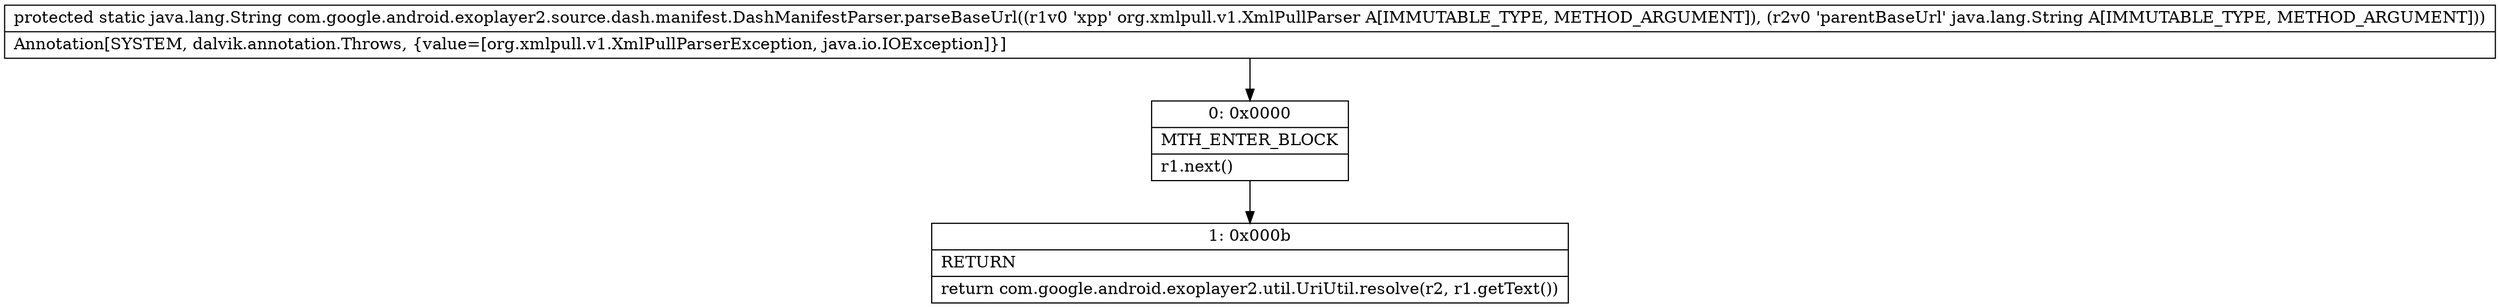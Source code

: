 digraph "CFG forcom.google.android.exoplayer2.source.dash.manifest.DashManifestParser.parseBaseUrl(Lorg\/xmlpull\/v1\/XmlPullParser;Ljava\/lang\/String;)Ljava\/lang\/String;" {
Node_0 [shape=record,label="{0\:\ 0x0000|MTH_ENTER_BLOCK\l|r1.next()\l}"];
Node_1 [shape=record,label="{1\:\ 0x000b|RETURN\l|return com.google.android.exoplayer2.util.UriUtil.resolve(r2, r1.getText())\l}"];
MethodNode[shape=record,label="{protected static java.lang.String com.google.android.exoplayer2.source.dash.manifest.DashManifestParser.parseBaseUrl((r1v0 'xpp' org.xmlpull.v1.XmlPullParser A[IMMUTABLE_TYPE, METHOD_ARGUMENT]), (r2v0 'parentBaseUrl' java.lang.String A[IMMUTABLE_TYPE, METHOD_ARGUMENT]))  | Annotation[SYSTEM, dalvik.annotation.Throws, \{value=[org.xmlpull.v1.XmlPullParserException, java.io.IOException]\}]\l}"];
MethodNode -> Node_0;
Node_0 -> Node_1;
}

